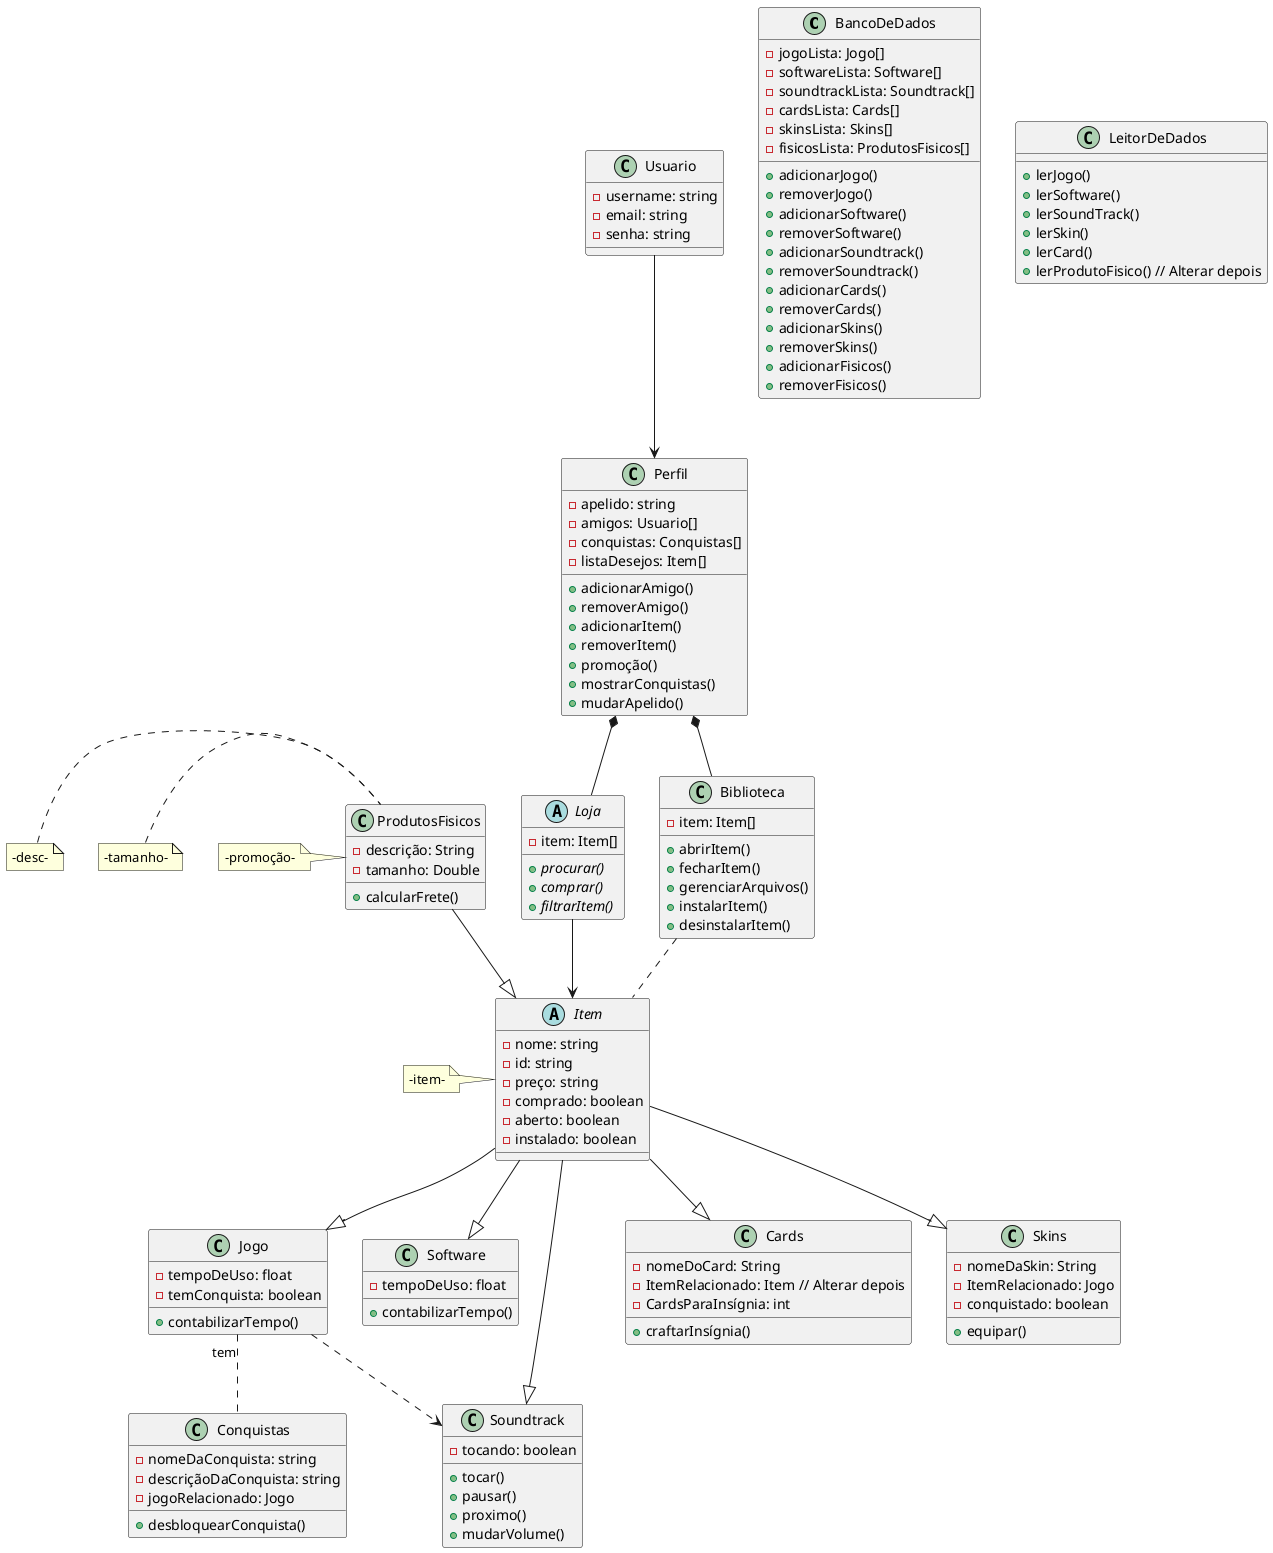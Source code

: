 @startuml
class BancoDeDados {
    - jogoLista: Jogo[]
    - softwareLista: Software[]
    - soundtrackLista: Soundtrack[]
    - cardsLista: Cards[]
    - skinsLista: Skins[]
    - fisicosLista: ProdutosFisicos[]

    + adicionarJogo()
    + removerJogo()
    + adicionarSoftware()
    + removerSoftware()
    + adicionarSoundtrack()
    + removerSoundtrack()
    + adicionarCards()
    + removerCards()
    + adicionarSkins()
    + removerSkins()
    + adicionarFisicos()
    + removerFisicos()
}

class LeitorDeDados {
    + lerJogo()
    + lerSoftware()
    + lerSoundTrack()
    + lerSkin()
    + lerCard()
    + lerProdutoFisico() // Alterar depois
}

class ProdutosFisicos {
    - descrição: String
    - tamanho: Double

    + calcularFrete()
}

class Usuario {
    - username: string
    - email: string
    - senha: string
}

class Perfil {
    - apelido: string
    - amigos: Usuario[]
    - conquistas: Conquistas[]
    - listaDesejos: Item[]

    + adicionarAmigo()
    + removerAmigo()
    + adicionarItem()
    + removerItem()
    + promoção()
    + mostrarConquistas()
    + mudarApelido()
}

abstract class Loja {
    - item: Item[]

    + {abstract} procurar()
    + {abstract} comprar()
    + {abstract} filtrarItem()
}

class Biblioteca {
    - item: Item[]

    + abrirItem()
    + fecharItem()
    + gerenciarArquivos()
    + instalarItem()
    + desinstalarItem()
}

abstract class Item {
    - nome: string
    - id: string
    - preço: string
    - comprado: boolean
    - aberto: boolean
    - instalado: boolean
}

class Jogo {
    - tempoDeUso: float
    - temConquista: boolean

    + contabilizarTempo()
}

class Software {
    - tempoDeUso: float

    + contabilizarTempo()
}

class Soundtrack {
    - tocando: boolean

    + tocar()
    + pausar()
    + proximo()
    + mudarVolume()
}

class Cards {
    - nomeDoCard: String
    - ItemRelacionado: Item // Alterar depois
    - CardsParaInsígnia: int

    + craftarInsígnia()
}

class Skins {
    - nomeDaSkin: String
    - ItemRelacionado: Jogo
    - conquistado: boolean

    + equipar()
}

class Conquistas {
    - nomeDaConquista: string
    - descriçãoDaConquista: string
    - jogoRelacionado: Jogo

    + desbloquearConquista()
}

Usuario --> Perfil
Perfil *-- Loja
Perfil *-- Biblioteca
Loja --> Item
Biblioteca .. Item
Item --|> Jogo
Item --|> Software
Item --|> Soundtrack
Item --|> Cards
Item --|> Skins
Jogo ..> Soundtrack
Jogo "tem" .. Conquistas
ProdutosFisicos --|> Item

note left of Item : -item-

note left of ProdutosFisicos : -desc-
note left of ProdutosFisicos : -tamanho-
note left of ProdutosFisicos : -promoção-

@enduml